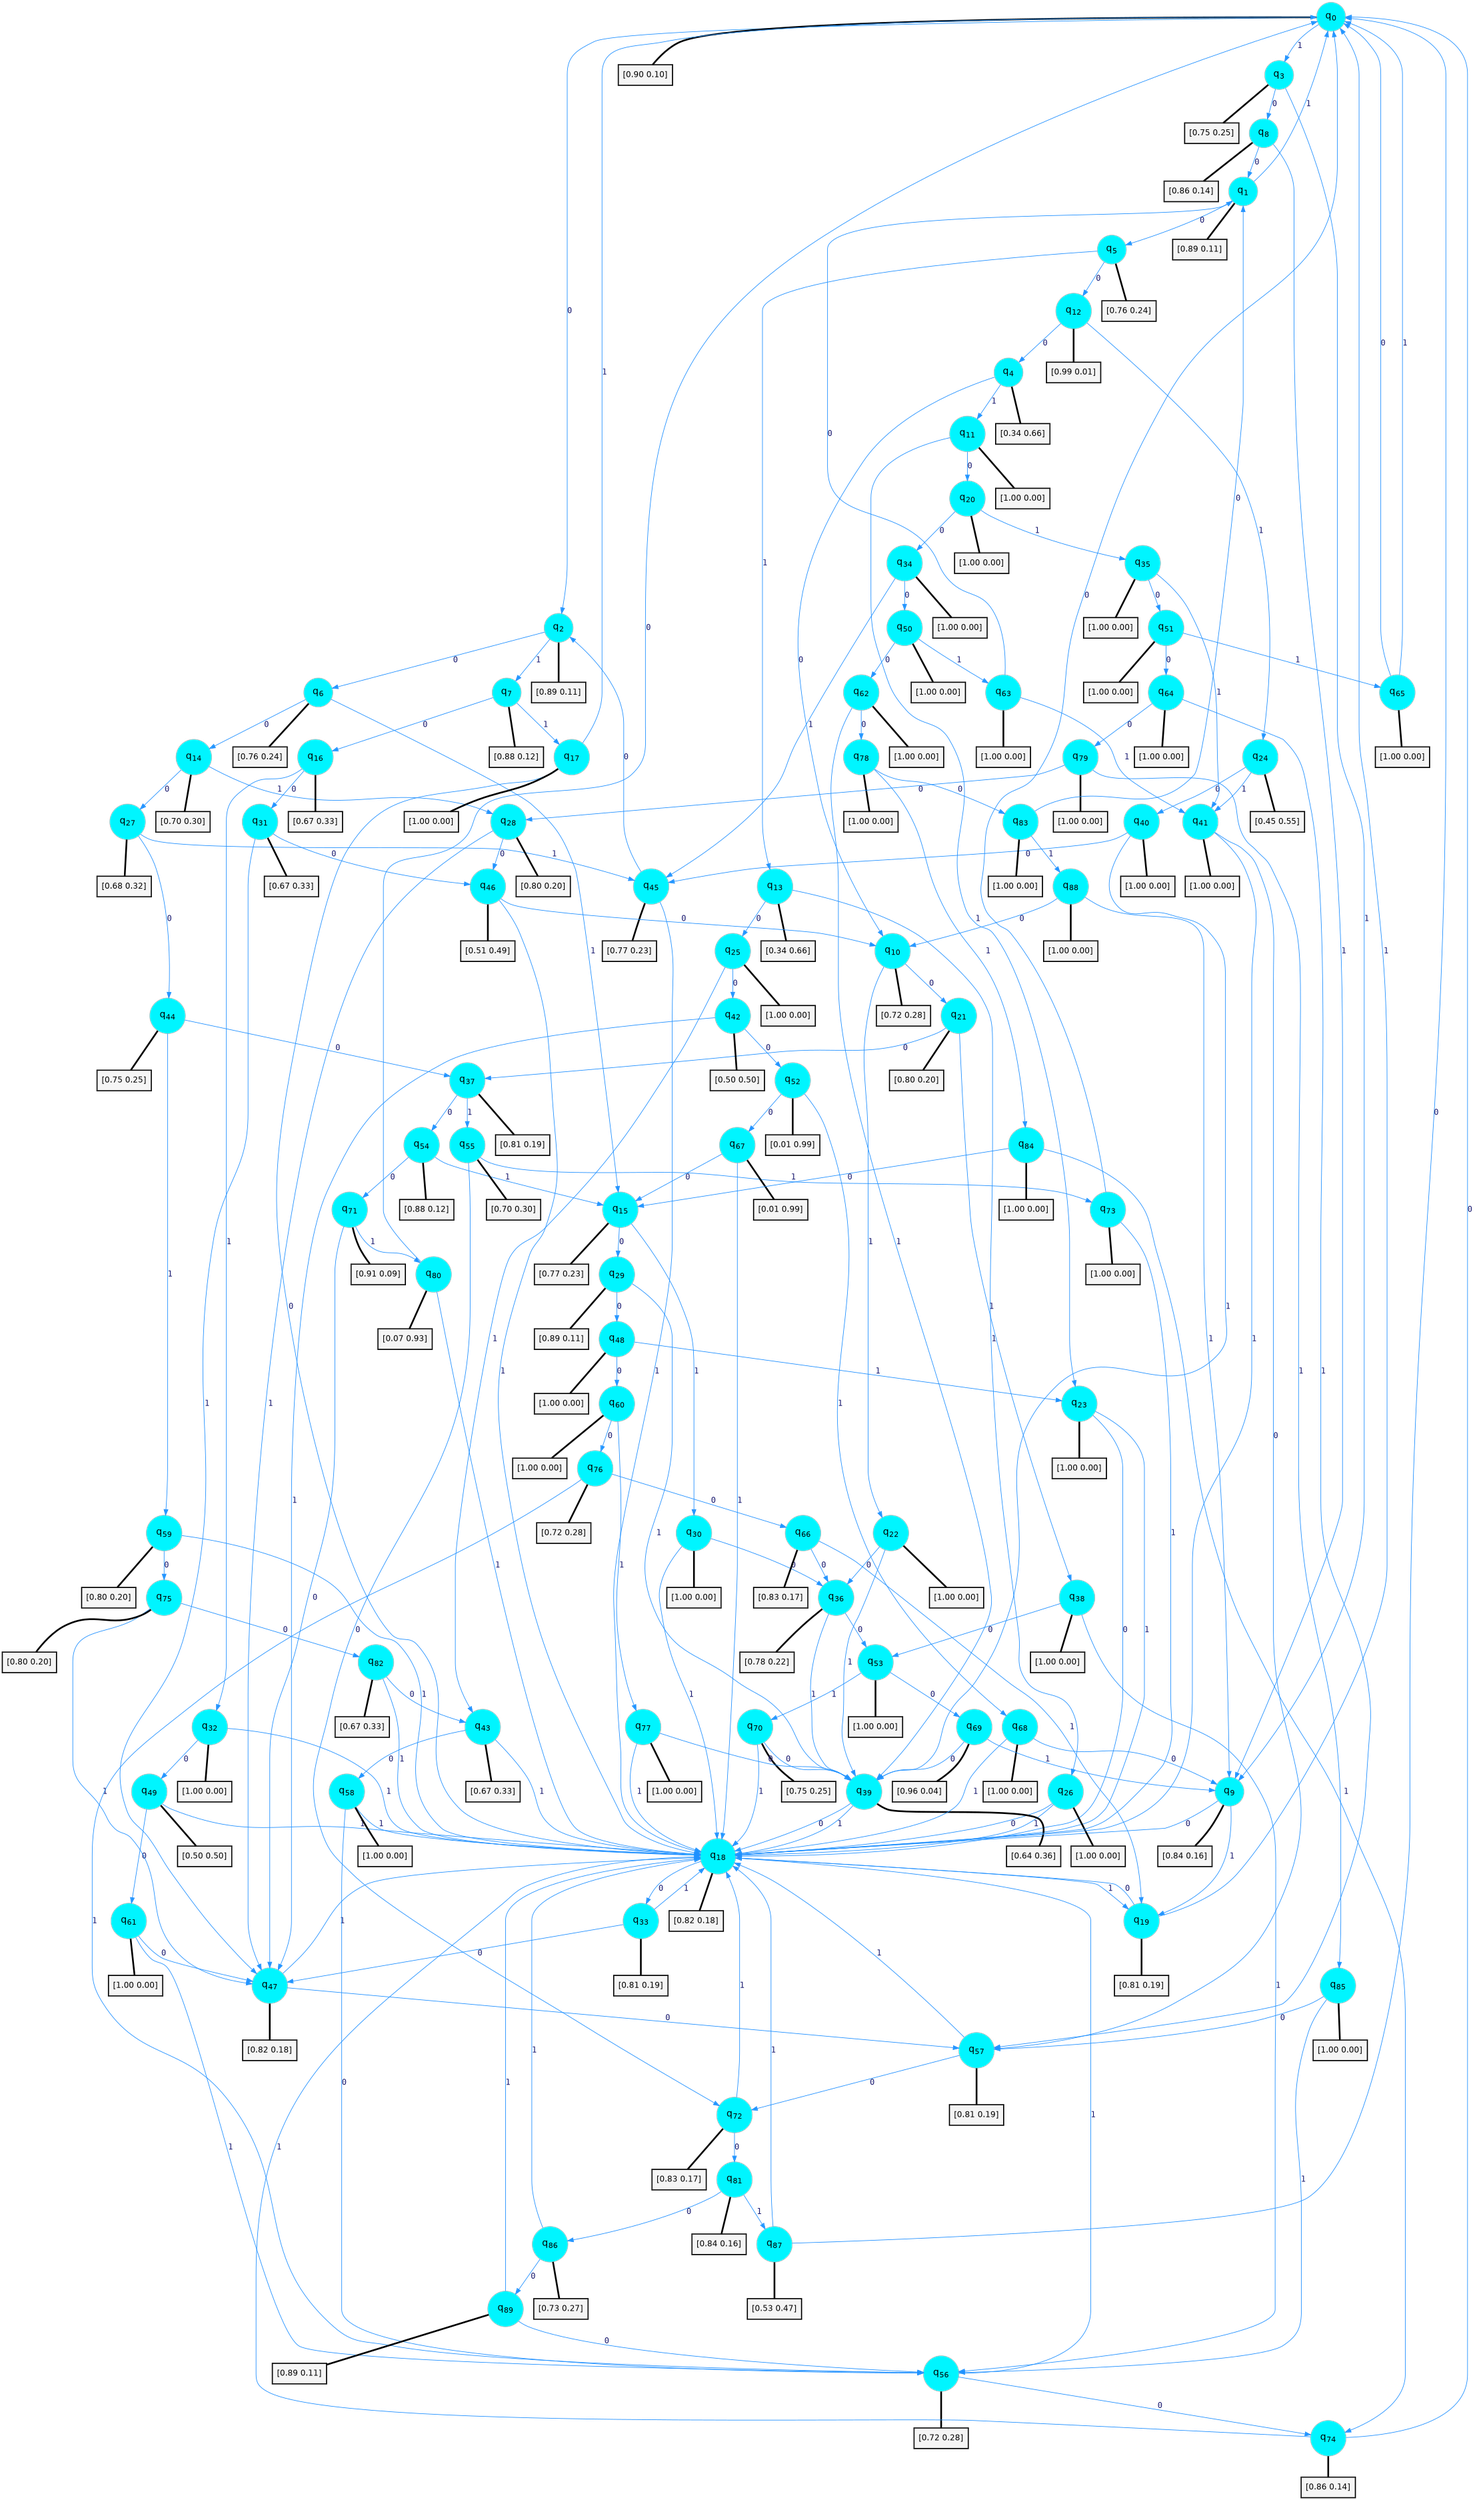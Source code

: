digraph G {
graph [
bgcolor=transparent, dpi=300, rankdir=TD, size="40,25"];
node [
color=gray, fillcolor=turquoise1, fontcolor=black, fontname=Helvetica, fontsize=16, fontweight=bold, shape=circle, style=filled];
edge [
arrowsize=1, color=dodgerblue1, fontcolor=midnightblue, fontname=courier, fontweight=bold, penwidth=1, style=solid, weight=20];
0[label=<q<SUB>0</SUB>>];
1[label=<q<SUB>1</SUB>>];
2[label=<q<SUB>2</SUB>>];
3[label=<q<SUB>3</SUB>>];
4[label=<q<SUB>4</SUB>>];
5[label=<q<SUB>5</SUB>>];
6[label=<q<SUB>6</SUB>>];
7[label=<q<SUB>7</SUB>>];
8[label=<q<SUB>8</SUB>>];
9[label=<q<SUB>9</SUB>>];
10[label=<q<SUB>10</SUB>>];
11[label=<q<SUB>11</SUB>>];
12[label=<q<SUB>12</SUB>>];
13[label=<q<SUB>13</SUB>>];
14[label=<q<SUB>14</SUB>>];
15[label=<q<SUB>15</SUB>>];
16[label=<q<SUB>16</SUB>>];
17[label=<q<SUB>17</SUB>>];
18[label=<q<SUB>18</SUB>>];
19[label=<q<SUB>19</SUB>>];
20[label=<q<SUB>20</SUB>>];
21[label=<q<SUB>21</SUB>>];
22[label=<q<SUB>22</SUB>>];
23[label=<q<SUB>23</SUB>>];
24[label=<q<SUB>24</SUB>>];
25[label=<q<SUB>25</SUB>>];
26[label=<q<SUB>26</SUB>>];
27[label=<q<SUB>27</SUB>>];
28[label=<q<SUB>28</SUB>>];
29[label=<q<SUB>29</SUB>>];
30[label=<q<SUB>30</SUB>>];
31[label=<q<SUB>31</SUB>>];
32[label=<q<SUB>32</SUB>>];
33[label=<q<SUB>33</SUB>>];
34[label=<q<SUB>34</SUB>>];
35[label=<q<SUB>35</SUB>>];
36[label=<q<SUB>36</SUB>>];
37[label=<q<SUB>37</SUB>>];
38[label=<q<SUB>38</SUB>>];
39[label=<q<SUB>39</SUB>>];
40[label=<q<SUB>40</SUB>>];
41[label=<q<SUB>41</SUB>>];
42[label=<q<SUB>42</SUB>>];
43[label=<q<SUB>43</SUB>>];
44[label=<q<SUB>44</SUB>>];
45[label=<q<SUB>45</SUB>>];
46[label=<q<SUB>46</SUB>>];
47[label=<q<SUB>47</SUB>>];
48[label=<q<SUB>48</SUB>>];
49[label=<q<SUB>49</SUB>>];
50[label=<q<SUB>50</SUB>>];
51[label=<q<SUB>51</SUB>>];
52[label=<q<SUB>52</SUB>>];
53[label=<q<SUB>53</SUB>>];
54[label=<q<SUB>54</SUB>>];
55[label=<q<SUB>55</SUB>>];
56[label=<q<SUB>56</SUB>>];
57[label=<q<SUB>57</SUB>>];
58[label=<q<SUB>58</SUB>>];
59[label=<q<SUB>59</SUB>>];
60[label=<q<SUB>60</SUB>>];
61[label=<q<SUB>61</SUB>>];
62[label=<q<SUB>62</SUB>>];
63[label=<q<SUB>63</SUB>>];
64[label=<q<SUB>64</SUB>>];
65[label=<q<SUB>65</SUB>>];
66[label=<q<SUB>66</SUB>>];
67[label=<q<SUB>67</SUB>>];
68[label=<q<SUB>68</SUB>>];
69[label=<q<SUB>69</SUB>>];
70[label=<q<SUB>70</SUB>>];
71[label=<q<SUB>71</SUB>>];
72[label=<q<SUB>72</SUB>>];
73[label=<q<SUB>73</SUB>>];
74[label=<q<SUB>74</SUB>>];
75[label=<q<SUB>75</SUB>>];
76[label=<q<SUB>76</SUB>>];
77[label=<q<SUB>77</SUB>>];
78[label=<q<SUB>78</SUB>>];
79[label=<q<SUB>79</SUB>>];
80[label=<q<SUB>80</SUB>>];
81[label=<q<SUB>81</SUB>>];
82[label=<q<SUB>82</SUB>>];
83[label=<q<SUB>83</SUB>>];
84[label=<q<SUB>84</SUB>>];
85[label=<q<SUB>85</SUB>>];
86[label=<q<SUB>86</SUB>>];
87[label=<q<SUB>87</SUB>>];
88[label=<q<SUB>88</SUB>>];
89[label=<q<SUB>89</SUB>>];
90[label="[0.90 0.10]", shape=box,fontcolor=black, fontname=Helvetica, fontsize=14, penwidth=2, fillcolor=whitesmoke,color=black];
91[label="[0.89 0.11]", shape=box,fontcolor=black, fontname=Helvetica, fontsize=14, penwidth=2, fillcolor=whitesmoke,color=black];
92[label="[0.89 0.11]", shape=box,fontcolor=black, fontname=Helvetica, fontsize=14, penwidth=2, fillcolor=whitesmoke,color=black];
93[label="[0.75 0.25]", shape=box,fontcolor=black, fontname=Helvetica, fontsize=14, penwidth=2, fillcolor=whitesmoke,color=black];
94[label="[0.34 0.66]", shape=box,fontcolor=black, fontname=Helvetica, fontsize=14, penwidth=2, fillcolor=whitesmoke,color=black];
95[label="[0.76 0.24]", shape=box,fontcolor=black, fontname=Helvetica, fontsize=14, penwidth=2, fillcolor=whitesmoke,color=black];
96[label="[0.76 0.24]", shape=box,fontcolor=black, fontname=Helvetica, fontsize=14, penwidth=2, fillcolor=whitesmoke,color=black];
97[label="[0.88 0.12]", shape=box,fontcolor=black, fontname=Helvetica, fontsize=14, penwidth=2, fillcolor=whitesmoke,color=black];
98[label="[0.86 0.14]", shape=box,fontcolor=black, fontname=Helvetica, fontsize=14, penwidth=2, fillcolor=whitesmoke,color=black];
99[label="[0.84 0.16]", shape=box,fontcolor=black, fontname=Helvetica, fontsize=14, penwidth=2, fillcolor=whitesmoke,color=black];
100[label="[0.72 0.28]", shape=box,fontcolor=black, fontname=Helvetica, fontsize=14, penwidth=2, fillcolor=whitesmoke,color=black];
101[label="[1.00 0.00]", shape=box,fontcolor=black, fontname=Helvetica, fontsize=14, penwidth=2, fillcolor=whitesmoke,color=black];
102[label="[0.99 0.01]", shape=box,fontcolor=black, fontname=Helvetica, fontsize=14, penwidth=2, fillcolor=whitesmoke,color=black];
103[label="[0.34 0.66]", shape=box,fontcolor=black, fontname=Helvetica, fontsize=14, penwidth=2, fillcolor=whitesmoke,color=black];
104[label="[0.70 0.30]", shape=box,fontcolor=black, fontname=Helvetica, fontsize=14, penwidth=2, fillcolor=whitesmoke,color=black];
105[label="[0.77 0.23]", shape=box,fontcolor=black, fontname=Helvetica, fontsize=14, penwidth=2, fillcolor=whitesmoke,color=black];
106[label="[0.67 0.33]", shape=box,fontcolor=black, fontname=Helvetica, fontsize=14, penwidth=2, fillcolor=whitesmoke,color=black];
107[label="[1.00 0.00]", shape=box,fontcolor=black, fontname=Helvetica, fontsize=14, penwidth=2, fillcolor=whitesmoke,color=black];
108[label="[0.82 0.18]", shape=box,fontcolor=black, fontname=Helvetica, fontsize=14, penwidth=2, fillcolor=whitesmoke,color=black];
109[label="[0.81 0.19]", shape=box,fontcolor=black, fontname=Helvetica, fontsize=14, penwidth=2, fillcolor=whitesmoke,color=black];
110[label="[1.00 0.00]", shape=box,fontcolor=black, fontname=Helvetica, fontsize=14, penwidth=2, fillcolor=whitesmoke,color=black];
111[label="[0.80 0.20]", shape=box,fontcolor=black, fontname=Helvetica, fontsize=14, penwidth=2, fillcolor=whitesmoke,color=black];
112[label="[1.00 0.00]", shape=box,fontcolor=black, fontname=Helvetica, fontsize=14, penwidth=2, fillcolor=whitesmoke,color=black];
113[label="[1.00 0.00]", shape=box,fontcolor=black, fontname=Helvetica, fontsize=14, penwidth=2, fillcolor=whitesmoke,color=black];
114[label="[0.45 0.55]", shape=box,fontcolor=black, fontname=Helvetica, fontsize=14, penwidth=2, fillcolor=whitesmoke,color=black];
115[label="[1.00 0.00]", shape=box,fontcolor=black, fontname=Helvetica, fontsize=14, penwidth=2, fillcolor=whitesmoke,color=black];
116[label="[1.00 0.00]", shape=box,fontcolor=black, fontname=Helvetica, fontsize=14, penwidth=2, fillcolor=whitesmoke,color=black];
117[label="[0.68 0.32]", shape=box,fontcolor=black, fontname=Helvetica, fontsize=14, penwidth=2, fillcolor=whitesmoke,color=black];
118[label="[0.80 0.20]", shape=box,fontcolor=black, fontname=Helvetica, fontsize=14, penwidth=2, fillcolor=whitesmoke,color=black];
119[label="[0.89 0.11]", shape=box,fontcolor=black, fontname=Helvetica, fontsize=14, penwidth=2, fillcolor=whitesmoke,color=black];
120[label="[1.00 0.00]", shape=box,fontcolor=black, fontname=Helvetica, fontsize=14, penwidth=2, fillcolor=whitesmoke,color=black];
121[label="[0.67 0.33]", shape=box,fontcolor=black, fontname=Helvetica, fontsize=14, penwidth=2, fillcolor=whitesmoke,color=black];
122[label="[1.00 0.00]", shape=box,fontcolor=black, fontname=Helvetica, fontsize=14, penwidth=2, fillcolor=whitesmoke,color=black];
123[label="[0.81 0.19]", shape=box,fontcolor=black, fontname=Helvetica, fontsize=14, penwidth=2, fillcolor=whitesmoke,color=black];
124[label="[1.00 0.00]", shape=box,fontcolor=black, fontname=Helvetica, fontsize=14, penwidth=2, fillcolor=whitesmoke,color=black];
125[label="[1.00 0.00]", shape=box,fontcolor=black, fontname=Helvetica, fontsize=14, penwidth=2, fillcolor=whitesmoke,color=black];
126[label="[0.78 0.22]", shape=box,fontcolor=black, fontname=Helvetica, fontsize=14, penwidth=2, fillcolor=whitesmoke,color=black];
127[label="[0.81 0.19]", shape=box,fontcolor=black, fontname=Helvetica, fontsize=14, penwidth=2, fillcolor=whitesmoke,color=black];
128[label="[1.00 0.00]", shape=box,fontcolor=black, fontname=Helvetica, fontsize=14, penwidth=2, fillcolor=whitesmoke,color=black];
129[label="[0.64 0.36]", shape=box,fontcolor=black, fontname=Helvetica, fontsize=14, penwidth=2, fillcolor=whitesmoke,color=black];
130[label="[1.00 0.00]", shape=box,fontcolor=black, fontname=Helvetica, fontsize=14, penwidth=2, fillcolor=whitesmoke,color=black];
131[label="[1.00 0.00]", shape=box,fontcolor=black, fontname=Helvetica, fontsize=14, penwidth=2, fillcolor=whitesmoke,color=black];
132[label="[0.50 0.50]", shape=box,fontcolor=black, fontname=Helvetica, fontsize=14, penwidth=2, fillcolor=whitesmoke,color=black];
133[label="[0.67 0.33]", shape=box,fontcolor=black, fontname=Helvetica, fontsize=14, penwidth=2, fillcolor=whitesmoke,color=black];
134[label="[0.75 0.25]", shape=box,fontcolor=black, fontname=Helvetica, fontsize=14, penwidth=2, fillcolor=whitesmoke,color=black];
135[label="[0.77 0.23]", shape=box,fontcolor=black, fontname=Helvetica, fontsize=14, penwidth=2, fillcolor=whitesmoke,color=black];
136[label="[0.51 0.49]", shape=box,fontcolor=black, fontname=Helvetica, fontsize=14, penwidth=2, fillcolor=whitesmoke,color=black];
137[label="[0.82 0.18]", shape=box,fontcolor=black, fontname=Helvetica, fontsize=14, penwidth=2, fillcolor=whitesmoke,color=black];
138[label="[1.00 0.00]", shape=box,fontcolor=black, fontname=Helvetica, fontsize=14, penwidth=2, fillcolor=whitesmoke,color=black];
139[label="[0.50 0.50]", shape=box,fontcolor=black, fontname=Helvetica, fontsize=14, penwidth=2, fillcolor=whitesmoke,color=black];
140[label="[1.00 0.00]", shape=box,fontcolor=black, fontname=Helvetica, fontsize=14, penwidth=2, fillcolor=whitesmoke,color=black];
141[label="[1.00 0.00]", shape=box,fontcolor=black, fontname=Helvetica, fontsize=14, penwidth=2, fillcolor=whitesmoke,color=black];
142[label="[0.01 0.99]", shape=box,fontcolor=black, fontname=Helvetica, fontsize=14, penwidth=2, fillcolor=whitesmoke,color=black];
143[label="[1.00 0.00]", shape=box,fontcolor=black, fontname=Helvetica, fontsize=14, penwidth=2, fillcolor=whitesmoke,color=black];
144[label="[0.88 0.12]", shape=box,fontcolor=black, fontname=Helvetica, fontsize=14, penwidth=2, fillcolor=whitesmoke,color=black];
145[label="[0.70 0.30]", shape=box,fontcolor=black, fontname=Helvetica, fontsize=14, penwidth=2, fillcolor=whitesmoke,color=black];
146[label="[0.72 0.28]", shape=box,fontcolor=black, fontname=Helvetica, fontsize=14, penwidth=2, fillcolor=whitesmoke,color=black];
147[label="[0.81 0.19]", shape=box,fontcolor=black, fontname=Helvetica, fontsize=14, penwidth=2, fillcolor=whitesmoke,color=black];
148[label="[1.00 0.00]", shape=box,fontcolor=black, fontname=Helvetica, fontsize=14, penwidth=2, fillcolor=whitesmoke,color=black];
149[label="[0.80 0.20]", shape=box,fontcolor=black, fontname=Helvetica, fontsize=14, penwidth=2, fillcolor=whitesmoke,color=black];
150[label="[1.00 0.00]", shape=box,fontcolor=black, fontname=Helvetica, fontsize=14, penwidth=2, fillcolor=whitesmoke,color=black];
151[label="[1.00 0.00]", shape=box,fontcolor=black, fontname=Helvetica, fontsize=14, penwidth=2, fillcolor=whitesmoke,color=black];
152[label="[1.00 0.00]", shape=box,fontcolor=black, fontname=Helvetica, fontsize=14, penwidth=2, fillcolor=whitesmoke,color=black];
153[label="[1.00 0.00]", shape=box,fontcolor=black, fontname=Helvetica, fontsize=14, penwidth=2, fillcolor=whitesmoke,color=black];
154[label="[1.00 0.00]", shape=box,fontcolor=black, fontname=Helvetica, fontsize=14, penwidth=2, fillcolor=whitesmoke,color=black];
155[label="[1.00 0.00]", shape=box,fontcolor=black, fontname=Helvetica, fontsize=14, penwidth=2, fillcolor=whitesmoke,color=black];
156[label="[0.83 0.17]", shape=box,fontcolor=black, fontname=Helvetica, fontsize=14, penwidth=2, fillcolor=whitesmoke,color=black];
157[label="[0.01 0.99]", shape=box,fontcolor=black, fontname=Helvetica, fontsize=14, penwidth=2, fillcolor=whitesmoke,color=black];
158[label="[1.00 0.00]", shape=box,fontcolor=black, fontname=Helvetica, fontsize=14, penwidth=2, fillcolor=whitesmoke,color=black];
159[label="[0.96 0.04]", shape=box,fontcolor=black, fontname=Helvetica, fontsize=14, penwidth=2, fillcolor=whitesmoke,color=black];
160[label="[0.75 0.25]", shape=box,fontcolor=black, fontname=Helvetica, fontsize=14, penwidth=2, fillcolor=whitesmoke,color=black];
161[label="[0.91 0.09]", shape=box,fontcolor=black, fontname=Helvetica, fontsize=14, penwidth=2, fillcolor=whitesmoke,color=black];
162[label="[0.83 0.17]", shape=box,fontcolor=black, fontname=Helvetica, fontsize=14, penwidth=2, fillcolor=whitesmoke,color=black];
163[label="[1.00 0.00]", shape=box,fontcolor=black, fontname=Helvetica, fontsize=14, penwidth=2, fillcolor=whitesmoke,color=black];
164[label="[0.86 0.14]", shape=box,fontcolor=black, fontname=Helvetica, fontsize=14, penwidth=2, fillcolor=whitesmoke,color=black];
165[label="[0.80 0.20]", shape=box,fontcolor=black, fontname=Helvetica, fontsize=14, penwidth=2, fillcolor=whitesmoke,color=black];
166[label="[0.72 0.28]", shape=box,fontcolor=black, fontname=Helvetica, fontsize=14, penwidth=2, fillcolor=whitesmoke,color=black];
167[label="[1.00 0.00]", shape=box,fontcolor=black, fontname=Helvetica, fontsize=14, penwidth=2, fillcolor=whitesmoke,color=black];
168[label="[1.00 0.00]", shape=box,fontcolor=black, fontname=Helvetica, fontsize=14, penwidth=2, fillcolor=whitesmoke,color=black];
169[label="[1.00 0.00]", shape=box,fontcolor=black, fontname=Helvetica, fontsize=14, penwidth=2, fillcolor=whitesmoke,color=black];
170[label="[0.07 0.93]", shape=box,fontcolor=black, fontname=Helvetica, fontsize=14, penwidth=2, fillcolor=whitesmoke,color=black];
171[label="[0.84 0.16]", shape=box,fontcolor=black, fontname=Helvetica, fontsize=14, penwidth=2, fillcolor=whitesmoke,color=black];
172[label="[0.67 0.33]", shape=box,fontcolor=black, fontname=Helvetica, fontsize=14, penwidth=2, fillcolor=whitesmoke,color=black];
173[label="[1.00 0.00]", shape=box,fontcolor=black, fontname=Helvetica, fontsize=14, penwidth=2, fillcolor=whitesmoke,color=black];
174[label="[1.00 0.00]", shape=box,fontcolor=black, fontname=Helvetica, fontsize=14, penwidth=2, fillcolor=whitesmoke,color=black];
175[label="[1.00 0.00]", shape=box,fontcolor=black, fontname=Helvetica, fontsize=14, penwidth=2, fillcolor=whitesmoke,color=black];
176[label="[0.73 0.27]", shape=box,fontcolor=black, fontname=Helvetica, fontsize=14, penwidth=2, fillcolor=whitesmoke,color=black];
177[label="[0.53 0.47]", shape=box,fontcolor=black, fontname=Helvetica, fontsize=14, penwidth=2, fillcolor=whitesmoke,color=black];
178[label="[1.00 0.00]", shape=box,fontcolor=black, fontname=Helvetica, fontsize=14, penwidth=2, fillcolor=whitesmoke,color=black];
179[label="[0.89 0.11]", shape=box,fontcolor=black, fontname=Helvetica, fontsize=14, penwidth=2, fillcolor=whitesmoke,color=black];
0->2 [label=0];
0->3 [label=1];
0->90 [arrowhead=none, penwidth=3,color=black];
1->5 [label=0];
1->0 [label=1];
1->91 [arrowhead=none, penwidth=3,color=black];
2->6 [label=0];
2->7 [label=1];
2->92 [arrowhead=none, penwidth=3,color=black];
3->8 [label=0];
3->9 [label=1];
3->93 [arrowhead=none, penwidth=3,color=black];
4->10 [label=0];
4->11 [label=1];
4->94 [arrowhead=none, penwidth=3,color=black];
5->12 [label=0];
5->13 [label=1];
5->95 [arrowhead=none, penwidth=3,color=black];
6->14 [label=0];
6->15 [label=1];
6->96 [arrowhead=none, penwidth=3,color=black];
7->16 [label=0];
7->17 [label=1];
7->97 [arrowhead=none, penwidth=3,color=black];
8->1 [label=0];
8->9 [label=1];
8->98 [arrowhead=none, penwidth=3,color=black];
9->18 [label=0];
9->19 [label=1];
9->99 [arrowhead=none, penwidth=3,color=black];
10->21 [label=0];
10->22 [label=1];
10->100 [arrowhead=none, penwidth=3,color=black];
11->20 [label=0];
11->23 [label=1];
11->101 [arrowhead=none, penwidth=3,color=black];
12->4 [label=0];
12->24 [label=1];
12->102 [arrowhead=none, penwidth=3,color=black];
13->25 [label=0];
13->26 [label=1];
13->103 [arrowhead=none, penwidth=3,color=black];
14->27 [label=0];
14->28 [label=1];
14->104 [arrowhead=none, penwidth=3,color=black];
15->29 [label=0];
15->30 [label=1];
15->105 [arrowhead=none, penwidth=3,color=black];
16->31 [label=0];
16->32 [label=1];
16->106 [arrowhead=none, penwidth=3,color=black];
17->18 [label=0];
17->0 [label=1];
17->107 [arrowhead=none, penwidth=3,color=black];
18->33 [label=0];
18->19 [label=1];
18->108 [arrowhead=none, penwidth=3,color=black];
19->18 [label=0];
19->0 [label=1];
19->109 [arrowhead=none, penwidth=3,color=black];
20->34 [label=0];
20->35 [label=1];
20->110 [arrowhead=none, penwidth=3,color=black];
21->37 [label=0];
21->38 [label=1];
21->111 [arrowhead=none, penwidth=3,color=black];
22->36 [label=0];
22->39 [label=1];
22->112 [arrowhead=none, penwidth=3,color=black];
23->18 [label=0];
23->18 [label=1];
23->113 [arrowhead=none, penwidth=3,color=black];
24->40 [label=0];
24->41 [label=1];
24->114 [arrowhead=none, penwidth=3,color=black];
25->42 [label=0];
25->43 [label=1];
25->115 [arrowhead=none, penwidth=3,color=black];
26->18 [label=0];
26->18 [label=1];
26->116 [arrowhead=none, penwidth=3,color=black];
27->44 [label=0];
27->45 [label=1];
27->117 [arrowhead=none, penwidth=3,color=black];
28->46 [label=0];
28->47 [label=1];
28->118 [arrowhead=none, penwidth=3,color=black];
29->48 [label=0];
29->39 [label=1];
29->119 [arrowhead=none, penwidth=3,color=black];
30->36 [label=0];
30->18 [label=1];
30->120 [arrowhead=none, penwidth=3,color=black];
31->46 [label=0];
31->47 [label=1];
31->121 [arrowhead=none, penwidth=3,color=black];
32->49 [label=0];
32->18 [label=1];
32->122 [arrowhead=none, penwidth=3,color=black];
33->47 [label=0];
33->18 [label=1];
33->123 [arrowhead=none, penwidth=3,color=black];
34->50 [label=0];
34->45 [label=1];
34->124 [arrowhead=none, penwidth=3,color=black];
35->51 [label=0];
35->41 [label=1];
35->125 [arrowhead=none, penwidth=3,color=black];
36->53 [label=0];
36->39 [label=1];
36->126 [arrowhead=none, penwidth=3,color=black];
37->54 [label=0];
37->55 [label=1];
37->127 [arrowhead=none, penwidth=3,color=black];
38->53 [label=0];
38->56 [label=1];
38->128 [arrowhead=none, penwidth=3,color=black];
39->18 [label=0];
39->18 [label=1];
39->129 [arrowhead=none, penwidth=3,color=black];
40->45 [label=0];
40->39 [label=1];
40->130 [arrowhead=none, penwidth=3,color=black];
41->57 [label=0];
41->18 [label=1];
41->131 [arrowhead=none, penwidth=3,color=black];
42->52 [label=0];
42->47 [label=1];
42->132 [arrowhead=none, penwidth=3,color=black];
43->58 [label=0];
43->18 [label=1];
43->133 [arrowhead=none, penwidth=3,color=black];
44->37 [label=0];
44->59 [label=1];
44->134 [arrowhead=none, penwidth=3,color=black];
45->2 [label=0];
45->18 [label=1];
45->135 [arrowhead=none, penwidth=3,color=black];
46->10 [label=0];
46->18 [label=1];
46->136 [arrowhead=none, penwidth=3,color=black];
47->57 [label=0];
47->18 [label=1];
47->137 [arrowhead=none, penwidth=3,color=black];
48->60 [label=0];
48->23 [label=1];
48->138 [arrowhead=none, penwidth=3,color=black];
49->61 [label=0];
49->18 [label=1];
49->139 [arrowhead=none, penwidth=3,color=black];
50->62 [label=0];
50->63 [label=1];
50->140 [arrowhead=none, penwidth=3,color=black];
51->64 [label=0];
51->65 [label=1];
51->141 [arrowhead=none, penwidth=3,color=black];
52->67 [label=0];
52->68 [label=1];
52->142 [arrowhead=none, penwidth=3,color=black];
53->69 [label=0];
53->70 [label=1];
53->143 [arrowhead=none, penwidth=3,color=black];
54->71 [label=0];
54->15 [label=1];
54->144 [arrowhead=none, penwidth=3,color=black];
55->72 [label=0];
55->73 [label=1];
55->145 [arrowhead=none, penwidth=3,color=black];
56->74 [label=0];
56->18 [label=1];
56->146 [arrowhead=none, penwidth=3,color=black];
57->72 [label=0];
57->18 [label=1];
57->147 [arrowhead=none, penwidth=3,color=black];
58->56 [label=0];
58->18 [label=1];
58->148 [arrowhead=none, penwidth=3,color=black];
59->75 [label=0];
59->18 [label=1];
59->149 [arrowhead=none, penwidth=3,color=black];
60->76 [label=0];
60->77 [label=1];
60->150 [arrowhead=none, penwidth=3,color=black];
61->47 [label=0];
61->56 [label=1];
61->151 [arrowhead=none, penwidth=3,color=black];
62->78 [label=0];
62->39 [label=1];
62->152 [arrowhead=none, penwidth=3,color=black];
63->1 [label=0];
63->41 [label=1];
63->153 [arrowhead=none, penwidth=3,color=black];
64->79 [label=0];
64->57 [label=1];
64->154 [arrowhead=none, penwidth=3,color=black];
65->0 [label=0];
65->0 [label=1];
65->155 [arrowhead=none, penwidth=3,color=black];
66->36 [label=0];
66->19 [label=1];
66->156 [arrowhead=none, penwidth=3,color=black];
67->15 [label=0];
67->18 [label=1];
67->157 [arrowhead=none, penwidth=3,color=black];
68->9 [label=0];
68->18 [label=1];
68->158 [arrowhead=none, penwidth=3,color=black];
69->39 [label=0];
69->9 [label=1];
69->159 [arrowhead=none, penwidth=3,color=black];
70->39 [label=0];
70->18 [label=1];
70->160 [arrowhead=none, penwidth=3,color=black];
71->47 [label=0];
71->80 [label=1];
71->161 [arrowhead=none, penwidth=3,color=black];
72->81 [label=0];
72->18 [label=1];
72->162 [arrowhead=none, penwidth=3,color=black];
73->0 [label=0];
73->18 [label=1];
73->163 [arrowhead=none, penwidth=3,color=black];
74->0 [label=0];
74->18 [label=1];
74->164 [arrowhead=none, penwidth=3,color=black];
75->82 [label=0];
75->47 [label=1];
75->165 [arrowhead=none, penwidth=3,color=black];
76->66 [label=0];
76->56 [label=1];
76->166 [arrowhead=none, penwidth=3,color=black];
77->39 [label=0];
77->18 [label=1];
77->167 [arrowhead=none, penwidth=3,color=black];
78->83 [label=0];
78->84 [label=1];
78->168 [arrowhead=none, penwidth=3,color=black];
79->28 [label=0];
79->85 [label=1];
79->169 [arrowhead=none, penwidth=3,color=black];
80->0 [label=0];
80->18 [label=1];
80->170 [arrowhead=none, penwidth=3,color=black];
81->86 [label=0];
81->87 [label=1];
81->171 [arrowhead=none, penwidth=3,color=black];
82->43 [label=0];
82->18 [label=1];
82->172 [arrowhead=none, penwidth=3,color=black];
83->1 [label=0];
83->88 [label=1];
83->173 [arrowhead=none, penwidth=3,color=black];
84->15 [label=0];
84->74 [label=1];
84->174 [arrowhead=none, penwidth=3,color=black];
85->57 [label=0];
85->56 [label=1];
85->175 [arrowhead=none, penwidth=3,color=black];
86->89 [label=0];
86->18 [label=1];
86->176 [arrowhead=none, penwidth=3,color=black];
87->0 [label=0];
87->18 [label=1];
87->177 [arrowhead=none, penwidth=3,color=black];
88->10 [label=0];
88->9 [label=1];
88->178 [arrowhead=none, penwidth=3,color=black];
89->56 [label=0];
89->18 [label=1];
89->179 [arrowhead=none, penwidth=3,color=black];
}
